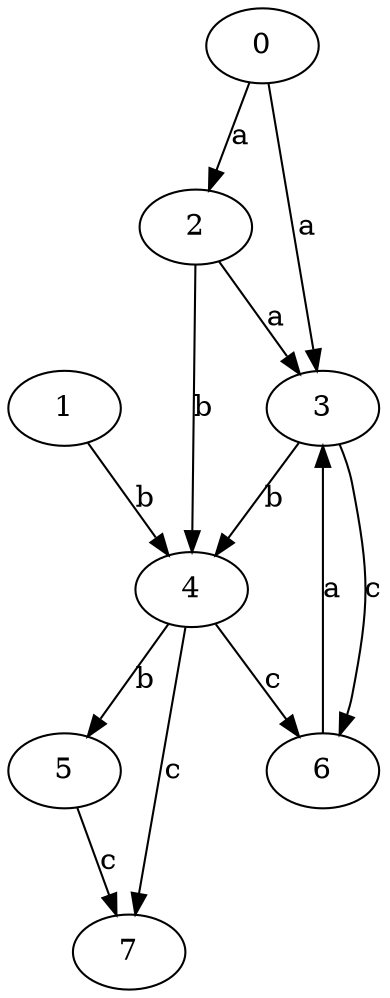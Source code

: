 strict digraph  {
2;
3;
4;
5;
0;
6;
7;
1;
2 -> 3  [label=a];
2 -> 4  [label=b];
3 -> 4  [label=b];
3 -> 6  [label=c];
4 -> 5  [label=b];
4 -> 6  [label=c];
4 -> 7  [label=c];
5 -> 7  [label=c];
0 -> 2  [label=a];
0 -> 3  [label=a];
6 -> 3  [label=a];
1 -> 4  [label=b];
}
